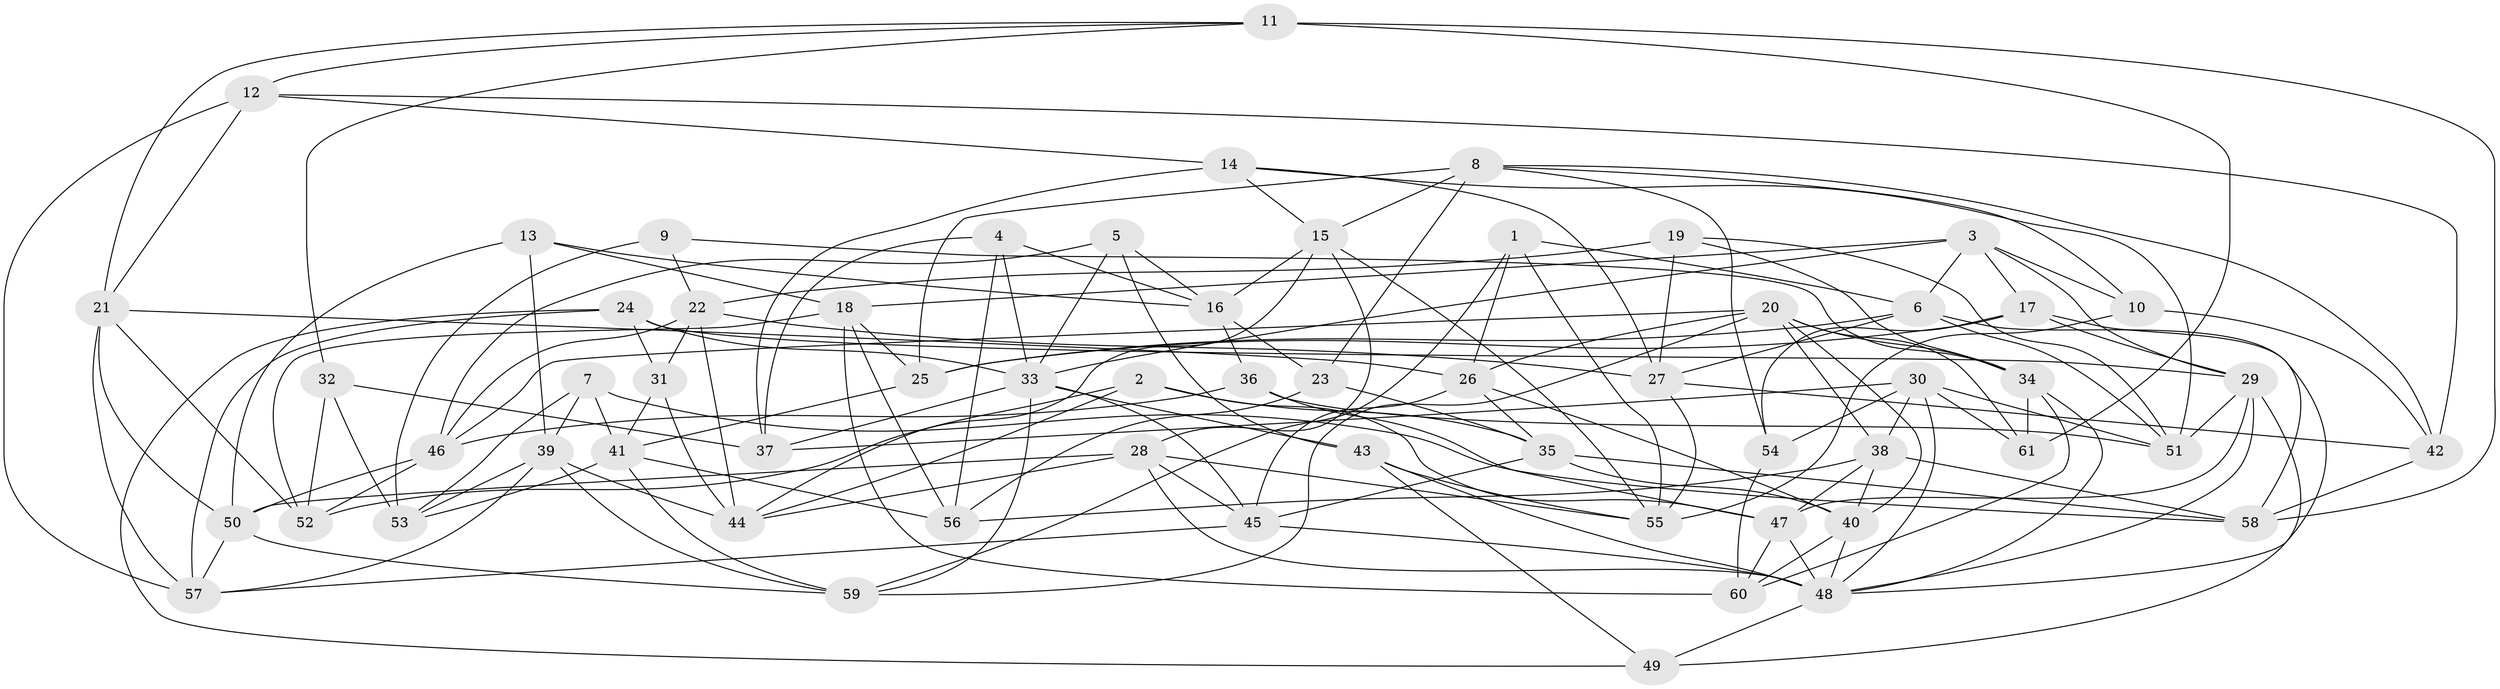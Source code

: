// original degree distribution, {4: 1.0}
// Generated by graph-tools (version 1.1) at 2025/03/03/09/25 03:03:05]
// undirected, 61 vertices, 164 edges
graph export_dot {
graph [start="1"]
  node [color=gray90,style=filled];
  1;
  2;
  3;
  4;
  5;
  6;
  7;
  8;
  9;
  10;
  11;
  12;
  13;
  14;
  15;
  16;
  17;
  18;
  19;
  20;
  21;
  22;
  23;
  24;
  25;
  26;
  27;
  28;
  29;
  30;
  31;
  32;
  33;
  34;
  35;
  36;
  37;
  38;
  39;
  40;
  41;
  42;
  43;
  44;
  45;
  46;
  47;
  48;
  49;
  50;
  51;
  52;
  53;
  54;
  55;
  56;
  57;
  58;
  59;
  60;
  61;
  1 -- 6 [weight=1.0];
  1 -- 26 [weight=1.0];
  1 -- 55 [weight=1.0];
  1 -- 59 [weight=1.0];
  2 -- 35 [weight=1.0];
  2 -- 44 [weight=1.0];
  2 -- 47 [weight=1.0];
  2 -- 52 [weight=1.0];
  3 -- 6 [weight=1.0];
  3 -- 10 [weight=1.0];
  3 -- 17 [weight=1.0];
  3 -- 18 [weight=1.0];
  3 -- 29 [weight=1.0];
  3 -- 33 [weight=1.0];
  4 -- 16 [weight=1.0];
  4 -- 33 [weight=1.0];
  4 -- 37 [weight=1.0];
  4 -- 56 [weight=1.0];
  5 -- 16 [weight=1.0];
  5 -- 33 [weight=1.0];
  5 -- 43 [weight=1.0];
  5 -- 46 [weight=1.0];
  6 -- 25 [weight=1.0];
  6 -- 27 [weight=1.0];
  6 -- 48 [weight=1.0];
  6 -- 51 [weight=1.0];
  7 -- 39 [weight=1.0];
  7 -- 41 [weight=1.0];
  7 -- 53 [weight=1.0];
  7 -- 58 [weight=1.0];
  8 -- 10 [weight=1.0];
  8 -- 15 [weight=1.0];
  8 -- 23 [weight=1.0];
  8 -- 25 [weight=1.0];
  8 -- 42 [weight=1.0];
  8 -- 54 [weight=1.0];
  9 -- 22 [weight=1.0];
  9 -- 34 [weight=1.0];
  9 -- 53 [weight=2.0];
  10 -- 42 [weight=1.0];
  10 -- 55 [weight=1.0];
  11 -- 12 [weight=1.0];
  11 -- 21 [weight=1.0];
  11 -- 32 [weight=1.0];
  11 -- 58 [weight=1.0];
  11 -- 61 [weight=2.0];
  12 -- 14 [weight=1.0];
  12 -- 21 [weight=1.0];
  12 -- 42 [weight=2.0];
  12 -- 57 [weight=1.0];
  13 -- 16 [weight=1.0];
  13 -- 18 [weight=1.0];
  13 -- 39 [weight=1.0];
  13 -- 50 [weight=1.0];
  14 -- 15 [weight=1.0];
  14 -- 27 [weight=1.0];
  14 -- 37 [weight=2.0];
  14 -- 51 [weight=1.0];
  15 -- 16 [weight=1.0];
  15 -- 28 [weight=1.0];
  15 -- 44 [weight=1.0];
  15 -- 55 [weight=1.0];
  16 -- 23 [weight=1.0];
  16 -- 36 [weight=1.0];
  17 -- 25 [weight=1.0];
  17 -- 29 [weight=2.0];
  17 -- 54 [weight=1.0];
  17 -- 58 [weight=1.0];
  18 -- 25 [weight=1.0];
  18 -- 52 [weight=2.0];
  18 -- 56 [weight=1.0];
  18 -- 60 [weight=2.0];
  19 -- 22 [weight=1.0];
  19 -- 27 [weight=1.0];
  19 -- 34 [weight=1.0];
  19 -- 51 [weight=1.0];
  20 -- 26 [weight=1.0];
  20 -- 34 [weight=1.0];
  20 -- 38 [weight=1.0];
  20 -- 40 [weight=1.0];
  20 -- 46 [weight=1.0];
  20 -- 59 [weight=1.0];
  20 -- 61 [weight=2.0];
  21 -- 26 [weight=1.0];
  21 -- 50 [weight=1.0];
  21 -- 52 [weight=1.0];
  21 -- 57 [weight=1.0];
  22 -- 27 [weight=1.0];
  22 -- 31 [weight=1.0];
  22 -- 44 [weight=1.0];
  22 -- 46 [weight=1.0];
  23 -- 35 [weight=1.0];
  23 -- 56 [weight=1.0];
  24 -- 29 [weight=2.0];
  24 -- 31 [weight=1.0];
  24 -- 33 [weight=1.0];
  24 -- 49 [weight=1.0];
  24 -- 57 [weight=1.0];
  25 -- 41 [weight=2.0];
  26 -- 35 [weight=1.0];
  26 -- 40 [weight=1.0];
  26 -- 45 [weight=1.0];
  27 -- 42 [weight=1.0];
  27 -- 55 [weight=1.0];
  28 -- 44 [weight=1.0];
  28 -- 45 [weight=1.0];
  28 -- 48 [weight=1.0];
  28 -- 50 [weight=1.0];
  28 -- 55 [weight=1.0];
  29 -- 47 [weight=1.0];
  29 -- 48 [weight=1.0];
  29 -- 49 [weight=2.0];
  29 -- 51 [weight=1.0];
  30 -- 37 [weight=1.0];
  30 -- 38 [weight=1.0];
  30 -- 48 [weight=1.0];
  30 -- 51 [weight=1.0];
  30 -- 54 [weight=1.0];
  30 -- 61 [weight=1.0];
  31 -- 41 [weight=1.0];
  31 -- 44 [weight=1.0];
  32 -- 37 [weight=1.0];
  32 -- 52 [weight=1.0];
  32 -- 53 [weight=1.0];
  33 -- 37 [weight=1.0];
  33 -- 43 [weight=1.0];
  33 -- 45 [weight=1.0];
  33 -- 59 [weight=1.0];
  34 -- 48 [weight=1.0];
  34 -- 60 [weight=1.0];
  34 -- 61 [weight=1.0];
  35 -- 40 [weight=1.0];
  35 -- 45 [weight=1.0];
  35 -- 58 [weight=1.0];
  36 -- 46 [weight=1.0];
  36 -- 47 [weight=1.0];
  36 -- 51 [weight=1.0];
  38 -- 40 [weight=1.0];
  38 -- 47 [weight=1.0];
  38 -- 56 [weight=1.0];
  38 -- 58 [weight=1.0];
  39 -- 44 [weight=1.0];
  39 -- 53 [weight=1.0];
  39 -- 57 [weight=1.0];
  39 -- 59 [weight=1.0];
  40 -- 48 [weight=1.0];
  40 -- 60 [weight=1.0];
  41 -- 53 [weight=1.0];
  41 -- 56 [weight=2.0];
  41 -- 59 [weight=1.0];
  42 -- 58 [weight=1.0];
  43 -- 48 [weight=1.0];
  43 -- 49 [weight=2.0];
  43 -- 55 [weight=1.0];
  45 -- 48 [weight=1.0];
  45 -- 57 [weight=1.0];
  46 -- 50 [weight=1.0];
  46 -- 52 [weight=1.0];
  47 -- 48 [weight=1.0];
  47 -- 60 [weight=1.0];
  48 -- 49 [weight=1.0];
  50 -- 57 [weight=1.0];
  50 -- 59 [weight=1.0];
  54 -- 60 [weight=1.0];
}

